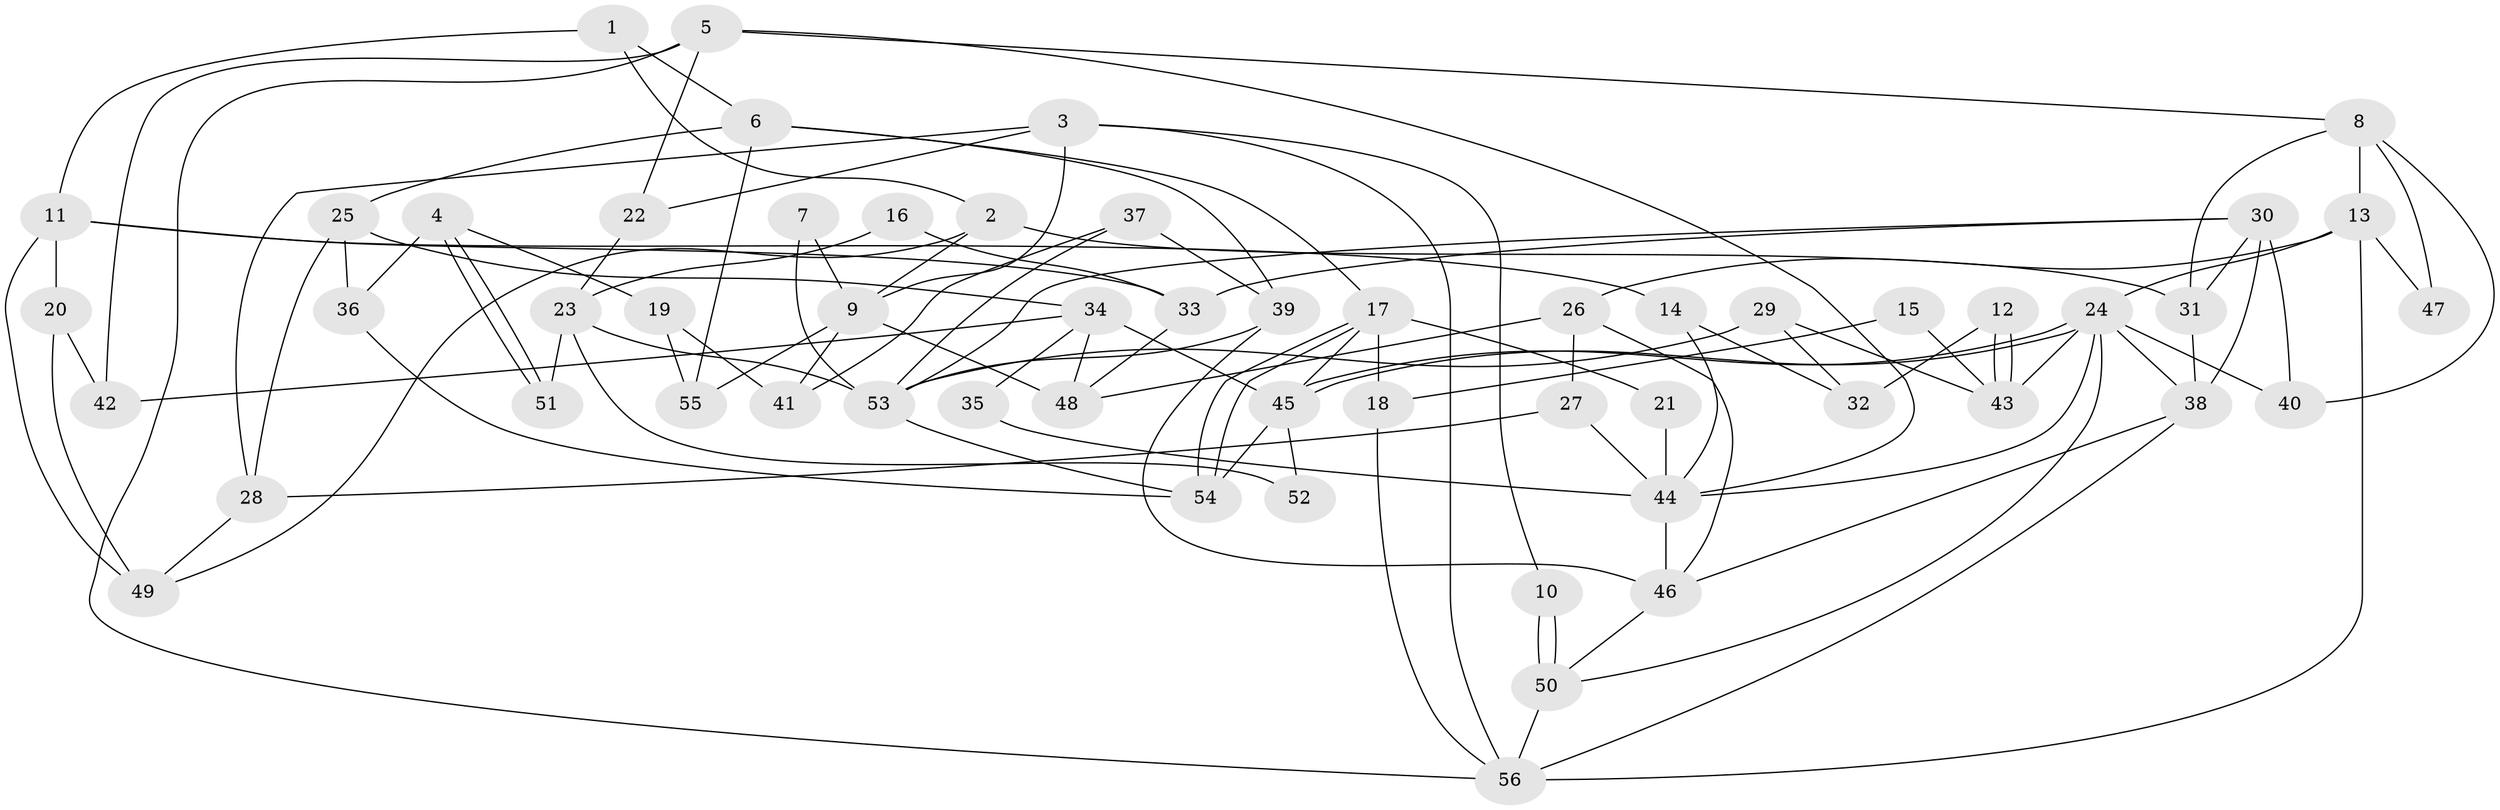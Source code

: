 // Generated by graph-tools (version 1.1) at 2025/11/02/27/25 16:11:19]
// undirected, 56 vertices, 112 edges
graph export_dot {
graph [start="1"]
  node [color=gray90,style=filled];
  1;
  2;
  3;
  4;
  5;
  6;
  7;
  8;
  9;
  10;
  11;
  12;
  13;
  14;
  15;
  16;
  17;
  18;
  19;
  20;
  21;
  22;
  23;
  24;
  25;
  26;
  27;
  28;
  29;
  30;
  31;
  32;
  33;
  34;
  35;
  36;
  37;
  38;
  39;
  40;
  41;
  42;
  43;
  44;
  45;
  46;
  47;
  48;
  49;
  50;
  51;
  52;
  53;
  54;
  55;
  56;
  1 -- 2;
  1 -- 6;
  1 -- 11;
  2 -- 9;
  2 -- 31;
  2 -- 49;
  3 -- 28;
  3 -- 56;
  3 -- 9;
  3 -- 10;
  3 -- 22;
  4 -- 51;
  4 -- 51;
  4 -- 36;
  4 -- 19;
  5 -- 56;
  5 -- 44;
  5 -- 8;
  5 -- 22;
  5 -- 42;
  6 -- 25;
  6 -- 39;
  6 -- 17;
  6 -- 55;
  7 -- 9;
  7 -- 53;
  8 -- 13;
  8 -- 31;
  8 -- 40;
  8 -- 47;
  9 -- 41;
  9 -- 48;
  9 -- 55;
  10 -- 50;
  10 -- 50;
  11 -- 20;
  11 -- 14;
  11 -- 33;
  11 -- 49;
  12 -- 32;
  12 -- 43;
  12 -- 43;
  13 -- 56;
  13 -- 24;
  13 -- 26;
  13 -- 47;
  14 -- 44;
  14 -- 32;
  15 -- 43;
  15 -- 18;
  16 -- 23;
  16 -- 33;
  17 -- 54;
  17 -- 54;
  17 -- 18;
  17 -- 21;
  17 -- 45;
  18 -- 56;
  19 -- 55;
  19 -- 41;
  20 -- 49;
  20 -- 42;
  21 -- 44;
  22 -- 23;
  23 -- 53;
  23 -- 51;
  23 -- 52;
  24 -- 45;
  24 -- 45;
  24 -- 50;
  24 -- 38;
  24 -- 40;
  24 -- 43;
  24 -- 44;
  25 -- 34;
  25 -- 28;
  25 -- 36;
  26 -- 48;
  26 -- 27;
  26 -- 46;
  27 -- 44;
  27 -- 28;
  28 -- 49;
  29 -- 43;
  29 -- 53;
  29 -- 32;
  30 -- 38;
  30 -- 40;
  30 -- 31;
  30 -- 33;
  30 -- 53;
  31 -- 38;
  33 -- 48;
  34 -- 48;
  34 -- 45;
  34 -- 35;
  34 -- 42;
  35 -- 44;
  36 -- 54;
  37 -- 39;
  37 -- 53;
  37 -- 41;
  38 -- 46;
  38 -- 56;
  39 -- 53;
  39 -- 46;
  44 -- 46;
  45 -- 52;
  45 -- 54;
  46 -- 50;
  50 -- 56;
  53 -- 54;
}
